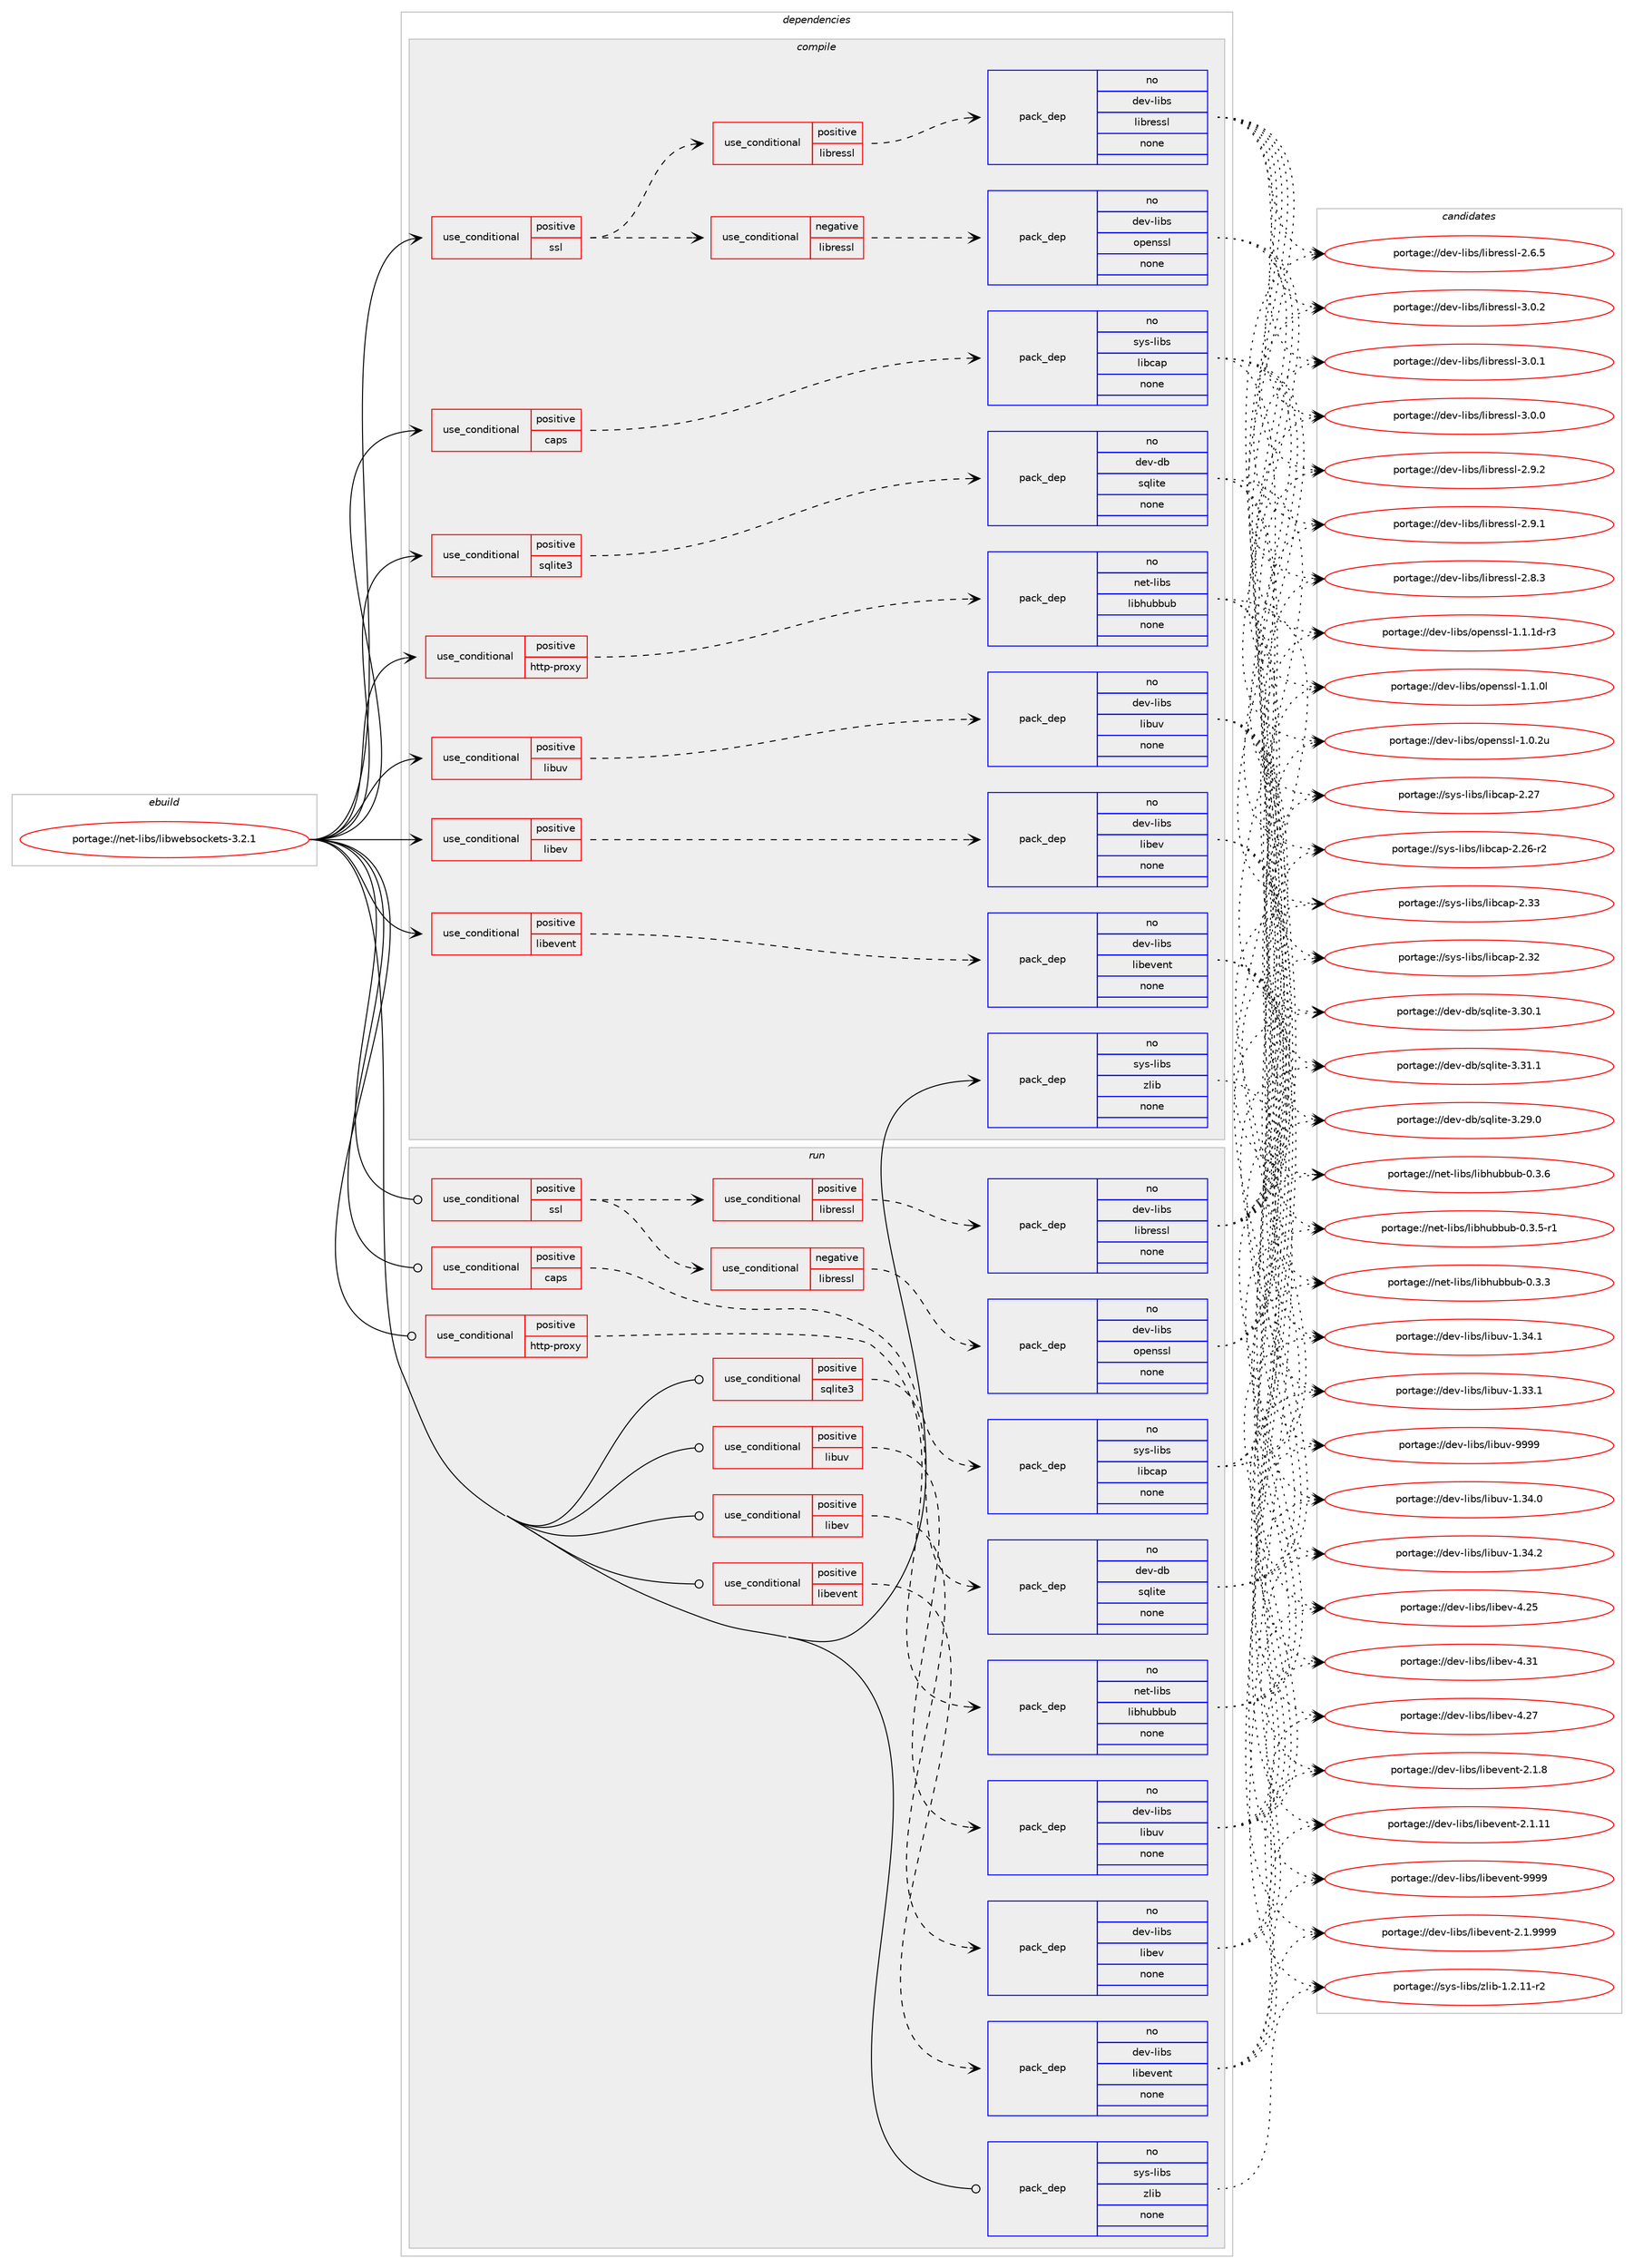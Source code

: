 digraph prolog {

# *************
# Graph options
# *************

newrank=true;
concentrate=true;
compound=true;
graph [rankdir=LR,fontname=Helvetica,fontsize=10,ranksep=1.5];#, ranksep=2.5, nodesep=0.2];
edge  [arrowhead=vee];
node  [fontname=Helvetica,fontsize=10];

# **********
# The ebuild
# **********

subgraph cluster_leftcol {
color=gray;
rank=same;
label=<<i>ebuild</i>>;
id [label="portage://net-libs/libwebsockets-3.2.1", color=red, width=4, href="../net-libs/libwebsockets-3.2.1.svg"];
}

# ****************
# The dependencies
# ****************

subgraph cluster_midcol {
color=gray;
label=<<i>dependencies</i>>;
subgraph cluster_compile {
fillcolor="#eeeeee";
style=filled;
label=<<i>compile</i>>;
subgraph cond11541 {
dependency58153 [label=<<TABLE BORDER="0" CELLBORDER="1" CELLSPACING="0" CELLPADDING="4"><TR><TD ROWSPAN="3" CELLPADDING="10">use_conditional</TD></TR><TR><TD>positive</TD></TR><TR><TD>caps</TD></TR></TABLE>>, shape=none, color=red];
subgraph pack45448 {
dependency58154 [label=<<TABLE BORDER="0" CELLBORDER="1" CELLSPACING="0" CELLPADDING="4" WIDTH="220"><TR><TD ROWSPAN="6" CELLPADDING="30">pack_dep</TD></TR><TR><TD WIDTH="110">no</TD></TR><TR><TD>sys-libs</TD></TR><TR><TD>libcap</TD></TR><TR><TD>none</TD></TR><TR><TD></TD></TR></TABLE>>, shape=none, color=blue];
}
dependency58153:e -> dependency58154:w [weight=20,style="dashed",arrowhead="vee"];
}
id:e -> dependency58153:w [weight=20,style="solid",arrowhead="vee"];
subgraph cond11542 {
dependency58155 [label=<<TABLE BORDER="0" CELLBORDER="1" CELLSPACING="0" CELLPADDING="4"><TR><TD ROWSPAN="3" CELLPADDING="10">use_conditional</TD></TR><TR><TD>positive</TD></TR><TR><TD>http-proxy</TD></TR></TABLE>>, shape=none, color=red];
subgraph pack45449 {
dependency58156 [label=<<TABLE BORDER="0" CELLBORDER="1" CELLSPACING="0" CELLPADDING="4" WIDTH="220"><TR><TD ROWSPAN="6" CELLPADDING="30">pack_dep</TD></TR><TR><TD WIDTH="110">no</TD></TR><TR><TD>net-libs</TD></TR><TR><TD>libhubbub</TD></TR><TR><TD>none</TD></TR><TR><TD></TD></TR></TABLE>>, shape=none, color=blue];
}
dependency58155:e -> dependency58156:w [weight=20,style="dashed",arrowhead="vee"];
}
id:e -> dependency58155:w [weight=20,style="solid",arrowhead="vee"];
subgraph cond11543 {
dependency58157 [label=<<TABLE BORDER="0" CELLBORDER="1" CELLSPACING="0" CELLPADDING="4"><TR><TD ROWSPAN="3" CELLPADDING="10">use_conditional</TD></TR><TR><TD>positive</TD></TR><TR><TD>libev</TD></TR></TABLE>>, shape=none, color=red];
subgraph pack45450 {
dependency58158 [label=<<TABLE BORDER="0" CELLBORDER="1" CELLSPACING="0" CELLPADDING="4" WIDTH="220"><TR><TD ROWSPAN="6" CELLPADDING="30">pack_dep</TD></TR><TR><TD WIDTH="110">no</TD></TR><TR><TD>dev-libs</TD></TR><TR><TD>libev</TD></TR><TR><TD>none</TD></TR><TR><TD></TD></TR></TABLE>>, shape=none, color=blue];
}
dependency58157:e -> dependency58158:w [weight=20,style="dashed",arrowhead="vee"];
}
id:e -> dependency58157:w [weight=20,style="solid",arrowhead="vee"];
subgraph cond11544 {
dependency58159 [label=<<TABLE BORDER="0" CELLBORDER="1" CELLSPACING="0" CELLPADDING="4"><TR><TD ROWSPAN="3" CELLPADDING="10">use_conditional</TD></TR><TR><TD>positive</TD></TR><TR><TD>libevent</TD></TR></TABLE>>, shape=none, color=red];
subgraph pack45451 {
dependency58160 [label=<<TABLE BORDER="0" CELLBORDER="1" CELLSPACING="0" CELLPADDING="4" WIDTH="220"><TR><TD ROWSPAN="6" CELLPADDING="30">pack_dep</TD></TR><TR><TD WIDTH="110">no</TD></TR><TR><TD>dev-libs</TD></TR><TR><TD>libevent</TD></TR><TR><TD>none</TD></TR><TR><TD></TD></TR></TABLE>>, shape=none, color=blue];
}
dependency58159:e -> dependency58160:w [weight=20,style="dashed",arrowhead="vee"];
}
id:e -> dependency58159:w [weight=20,style="solid",arrowhead="vee"];
subgraph cond11545 {
dependency58161 [label=<<TABLE BORDER="0" CELLBORDER="1" CELLSPACING="0" CELLPADDING="4"><TR><TD ROWSPAN="3" CELLPADDING="10">use_conditional</TD></TR><TR><TD>positive</TD></TR><TR><TD>libuv</TD></TR></TABLE>>, shape=none, color=red];
subgraph pack45452 {
dependency58162 [label=<<TABLE BORDER="0" CELLBORDER="1" CELLSPACING="0" CELLPADDING="4" WIDTH="220"><TR><TD ROWSPAN="6" CELLPADDING="30">pack_dep</TD></TR><TR><TD WIDTH="110">no</TD></TR><TR><TD>dev-libs</TD></TR><TR><TD>libuv</TD></TR><TR><TD>none</TD></TR><TR><TD></TD></TR></TABLE>>, shape=none, color=blue];
}
dependency58161:e -> dependency58162:w [weight=20,style="dashed",arrowhead="vee"];
}
id:e -> dependency58161:w [weight=20,style="solid",arrowhead="vee"];
subgraph cond11546 {
dependency58163 [label=<<TABLE BORDER="0" CELLBORDER="1" CELLSPACING="0" CELLPADDING="4"><TR><TD ROWSPAN="3" CELLPADDING="10">use_conditional</TD></TR><TR><TD>positive</TD></TR><TR><TD>sqlite3</TD></TR></TABLE>>, shape=none, color=red];
subgraph pack45453 {
dependency58164 [label=<<TABLE BORDER="0" CELLBORDER="1" CELLSPACING="0" CELLPADDING="4" WIDTH="220"><TR><TD ROWSPAN="6" CELLPADDING="30">pack_dep</TD></TR><TR><TD WIDTH="110">no</TD></TR><TR><TD>dev-db</TD></TR><TR><TD>sqlite</TD></TR><TR><TD>none</TD></TR><TR><TD></TD></TR></TABLE>>, shape=none, color=blue];
}
dependency58163:e -> dependency58164:w [weight=20,style="dashed",arrowhead="vee"];
}
id:e -> dependency58163:w [weight=20,style="solid",arrowhead="vee"];
subgraph cond11547 {
dependency58165 [label=<<TABLE BORDER="0" CELLBORDER="1" CELLSPACING="0" CELLPADDING="4"><TR><TD ROWSPAN="3" CELLPADDING="10">use_conditional</TD></TR><TR><TD>positive</TD></TR><TR><TD>ssl</TD></TR></TABLE>>, shape=none, color=red];
subgraph cond11548 {
dependency58166 [label=<<TABLE BORDER="0" CELLBORDER="1" CELLSPACING="0" CELLPADDING="4"><TR><TD ROWSPAN="3" CELLPADDING="10">use_conditional</TD></TR><TR><TD>negative</TD></TR><TR><TD>libressl</TD></TR></TABLE>>, shape=none, color=red];
subgraph pack45454 {
dependency58167 [label=<<TABLE BORDER="0" CELLBORDER="1" CELLSPACING="0" CELLPADDING="4" WIDTH="220"><TR><TD ROWSPAN="6" CELLPADDING="30">pack_dep</TD></TR><TR><TD WIDTH="110">no</TD></TR><TR><TD>dev-libs</TD></TR><TR><TD>openssl</TD></TR><TR><TD>none</TD></TR><TR><TD></TD></TR></TABLE>>, shape=none, color=blue];
}
dependency58166:e -> dependency58167:w [weight=20,style="dashed",arrowhead="vee"];
}
dependency58165:e -> dependency58166:w [weight=20,style="dashed",arrowhead="vee"];
subgraph cond11549 {
dependency58168 [label=<<TABLE BORDER="0" CELLBORDER="1" CELLSPACING="0" CELLPADDING="4"><TR><TD ROWSPAN="3" CELLPADDING="10">use_conditional</TD></TR><TR><TD>positive</TD></TR><TR><TD>libressl</TD></TR></TABLE>>, shape=none, color=red];
subgraph pack45455 {
dependency58169 [label=<<TABLE BORDER="0" CELLBORDER="1" CELLSPACING="0" CELLPADDING="4" WIDTH="220"><TR><TD ROWSPAN="6" CELLPADDING="30">pack_dep</TD></TR><TR><TD WIDTH="110">no</TD></TR><TR><TD>dev-libs</TD></TR><TR><TD>libressl</TD></TR><TR><TD>none</TD></TR><TR><TD></TD></TR></TABLE>>, shape=none, color=blue];
}
dependency58168:e -> dependency58169:w [weight=20,style="dashed",arrowhead="vee"];
}
dependency58165:e -> dependency58168:w [weight=20,style="dashed",arrowhead="vee"];
}
id:e -> dependency58165:w [weight=20,style="solid",arrowhead="vee"];
subgraph pack45456 {
dependency58170 [label=<<TABLE BORDER="0" CELLBORDER="1" CELLSPACING="0" CELLPADDING="4" WIDTH="220"><TR><TD ROWSPAN="6" CELLPADDING="30">pack_dep</TD></TR><TR><TD WIDTH="110">no</TD></TR><TR><TD>sys-libs</TD></TR><TR><TD>zlib</TD></TR><TR><TD>none</TD></TR><TR><TD></TD></TR></TABLE>>, shape=none, color=blue];
}
id:e -> dependency58170:w [weight=20,style="solid",arrowhead="vee"];
}
subgraph cluster_compileandrun {
fillcolor="#eeeeee";
style=filled;
label=<<i>compile and run</i>>;
}
subgraph cluster_run {
fillcolor="#eeeeee";
style=filled;
label=<<i>run</i>>;
subgraph cond11550 {
dependency58171 [label=<<TABLE BORDER="0" CELLBORDER="1" CELLSPACING="0" CELLPADDING="4"><TR><TD ROWSPAN="3" CELLPADDING="10">use_conditional</TD></TR><TR><TD>positive</TD></TR><TR><TD>caps</TD></TR></TABLE>>, shape=none, color=red];
subgraph pack45457 {
dependency58172 [label=<<TABLE BORDER="0" CELLBORDER="1" CELLSPACING="0" CELLPADDING="4" WIDTH="220"><TR><TD ROWSPAN="6" CELLPADDING="30">pack_dep</TD></TR><TR><TD WIDTH="110">no</TD></TR><TR><TD>sys-libs</TD></TR><TR><TD>libcap</TD></TR><TR><TD>none</TD></TR><TR><TD></TD></TR></TABLE>>, shape=none, color=blue];
}
dependency58171:e -> dependency58172:w [weight=20,style="dashed",arrowhead="vee"];
}
id:e -> dependency58171:w [weight=20,style="solid",arrowhead="odot"];
subgraph cond11551 {
dependency58173 [label=<<TABLE BORDER="0" CELLBORDER="1" CELLSPACING="0" CELLPADDING="4"><TR><TD ROWSPAN="3" CELLPADDING="10">use_conditional</TD></TR><TR><TD>positive</TD></TR><TR><TD>http-proxy</TD></TR></TABLE>>, shape=none, color=red];
subgraph pack45458 {
dependency58174 [label=<<TABLE BORDER="0" CELLBORDER="1" CELLSPACING="0" CELLPADDING="4" WIDTH="220"><TR><TD ROWSPAN="6" CELLPADDING="30">pack_dep</TD></TR><TR><TD WIDTH="110">no</TD></TR><TR><TD>net-libs</TD></TR><TR><TD>libhubbub</TD></TR><TR><TD>none</TD></TR><TR><TD></TD></TR></TABLE>>, shape=none, color=blue];
}
dependency58173:e -> dependency58174:w [weight=20,style="dashed",arrowhead="vee"];
}
id:e -> dependency58173:w [weight=20,style="solid",arrowhead="odot"];
subgraph cond11552 {
dependency58175 [label=<<TABLE BORDER="0" CELLBORDER="1" CELLSPACING="0" CELLPADDING="4"><TR><TD ROWSPAN="3" CELLPADDING="10">use_conditional</TD></TR><TR><TD>positive</TD></TR><TR><TD>libev</TD></TR></TABLE>>, shape=none, color=red];
subgraph pack45459 {
dependency58176 [label=<<TABLE BORDER="0" CELLBORDER="1" CELLSPACING="0" CELLPADDING="4" WIDTH="220"><TR><TD ROWSPAN="6" CELLPADDING="30">pack_dep</TD></TR><TR><TD WIDTH="110">no</TD></TR><TR><TD>dev-libs</TD></TR><TR><TD>libev</TD></TR><TR><TD>none</TD></TR><TR><TD></TD></TR></TABLE>>, shape=none, color=blue];
}
dependency58175:e -> dependency58176:w [weight=20,style="dashed",arrowhead="vee"];
}
id:e -> dependency58175:w [weight=20,style="solid",arrowhead="odot"];
subgraph cond11553 {
dependency58177 [label=<<TABLE BORDER="0" CELLBORDER="1" CELLSPACING="0" CELLPADDING="4"><TR><TD ROWSPAN="3" CELLPADDING="10">use_conditional</TD></TR><TR><TD>positive</TD></TR><TR><TD>libevent</TD></TR></TABLE>>, shape=none, color=red];
subgraph pack45460 {
dependency58178 [label=<<TABLE BORDER="0" CELLBORDER="1" CELLSPACING="0" CELLPADDING="4" WIDTH="220"><TR><TD ROWSPAN="6" CELLPADDING="30">pack_dep</TD></TR><TR><TD WIDTH="110">no</TD></TR><TR><TD>dev-libs</TD></TR><TR><TD>libevent</TD></TR><TR><TD>none</TD></TR><TR><TD></TD></TR></TABLE>>, shape=none, color=blue];
}
dependency58177:e -> dependency58178:w [weight=20,style="dashed",arrowhead="vee"];
}
id:e -> dependency58177:w [weight=20,style="solid",arrowhead="odot"];
subgraph cond11554 {
dependency58179 [label=<<TABLE BORDER="0" CELLBORDER="1" CELLSPACING="0" CELLPADDING="4"><TR><TD ROWSPAN="3" CELLPADDING="10">use_conditional</TD></TR><TR><TD>positive</TD></TR><TR><TD>libuv</TD></TR></TABLE>>, shape=none, color=red];
subgraph pack45461 {
dependency58180 [label=<<TABLE BORDER="0" CELLBORDER="1" CELLSPACING="0" CELLPADDING="4" WIDTH="220"><TR><TD ROWSPAN="6" CELLPADDING="30">pack_dep</TD></TR><TR><TD WIDTH="110">no</TD></TR><TR><TD>dev-libs</TD></TR><TR><TD>libuv</TD></TR><TR><TD>none</TD></TR><TR><TD></TD></TR></TABLE>>, shape=none, color=blue];
}
dependency58179:e -> dependency58180:w [weight=20,style="dashed",arrowhead="vee"];
}
id:e -> dependency58179:w [weight=20,style="solid",arrowhead="odot"];
subgraph cond11555 {
dependency58181 [label=<<TABLE BORDER="0" CELLBORDER="1" CELLSPACING="0" CELLPADDING="4"><TR><TD ROWSPAN="3" CELLPADDING="10">use_conditional</TD></TR><TR><TD>positive</TD></TR><TR><TD>sqlite3</TD></TR></TABLE>>, shape=none, color=red];
subgraph pack45462 {
dependency58182 [label=<<TABLE BORDER="0" CELLBORDER="1" CELLSPACING="0" CELLPADDING="4" WIDTH="220"><TR><TD ROWSPAN="6" CELLPADDING="30">pack_dep</TD></TR><TR><TD WIDTH="110">no</TD></TR><TR><TD>dev-db</TD></TR><TR><TD>sqlite</TD></TR><TR><TD>none</TD></TR><TR><TD></TD></TR></TABLE>>, shape=none, color=blue];
}
dependency58181:e -> dependency58182:w [weight=20,style="dashed",arrowhead="vee"];
}
id:e -> dependency58181:w [weight=20,style="solid",arrowhead="odot"];
subgraph cond11556 {
dependency58183 [label=<<TABLE BORDER="0" CELLBORDER="1" CELLSPACING="0" CELLPADDING="4"><TR><TD ROWSPAN="3" CELLPADDING="10">use_conditional</TD></TR><TR><TD>positive</TD></TR><TR><TD>ssl</TD></TR></TABLE>>, shape=none, color=red];
subgraph cond11557 {
dependency58184 [label=<<TABLE BORDER="0" CELLBORDER="1" CELLSPACING="0" CELLPADDING="4"><TR><TD ROWSPAN="3" CELLPADDING="10">use_conditional</TD></TR><TR><TD>negative</TD></TR><TR><TD>libressl</TD></TR></TABLE>>, shape=none, color=red];
subgraph pack45463 {
dependency58185 [label=<<TABLE BORDER="0" CELLBORDER="1" CELLSPACING="0" CELLPADDING="4" WIDTH="220"><TR><TD ROWSPAN="6" CELLPADDING="30">pack_dep</TD></TR><TR><TD WIDTH="110">no</TD></TR><TR><TD>dev-libs</TD></TR><TR><TD>openssl</TD></TR><TR><TD>none</TD></TR><TR><TD></TD></TR></TABLE>>, shape=none, color=blue];
}
dependency58184:e -> dependency58185:w [weight=20,style="dashed",arrowhead="vee"];
}
dependency58183:e -> dependency58184:w [weight=20,style="dashed",arrowhead="vee"];
subgraph cond11558 {
dependency58186 [label=<<TABLE BORDER="0" CELLBORDER="1" CELLSPACING="0" CELLPADDING="4"><TR><TD ROWSPAN="3" CELLPADDING="10">use_conditional</TD></TR><TR><TD>positive</TD></TR><TR><TD>libressl</TD></TR></TABLE>>, shape=none, color=red];
subgraph pack45464 {
dependency58187 [label=<<TABLE BORDER="0" CELLBORDER="1" CELLSPACING="0" CELLPADDING="4" WIDTH="220"><TR><TD ROWSPAN="6" CELLPADDING="30">pack_dep</TD></TR><TR><TD WIDTH="110">no</TD></TR><TR><TD>dev-libs</TD></TR><TR><TD>libressl</TD></TR><TR><TD>none</TD></TR><TR><TD></TD></TR></TABLE>>, shape=none, color=blue];
}
dependency58186:e -> dependency58187:w [weight=20,style="dashed",arrowhead="vee"];
}
dependency58183:e -> dependency58186:w [weight=20,style="dashed",arrowhead="vee"];
}
id:e -> dependency58183:w [weight=20,style="solid",arrowhead="odot"];
subgraph pack45465 {
dependency58188 [label=<<TABLE BORDER="0" CELLBORDER="1" CELLSPACING="0" CELLPADDING="4" WIDTH="220"><TR><TD ROWSPAN="6" CELLPADDING="30">pack_dep</TD></TR><TR><TD WIDTH="110">no</TD></TR><TR><TD>sys-libs</TD></TR><TR><TD>zlib</TD></TR><TR><TD>none</TD></TR><TR><TD></TD></TR></TABLE>>, shape=none, color=blue];
}
id:e -> dependency58188:w [weight=20,style="solid",arrowhead="odot"];
}
}

# **************
# The candidates
# **************

subgraph cluster_choices {
rank=same;
color=gray;
label=<<i>candidates</i>>;

subgraph choice45448 {
color=black;
nodesep=1;
choice1151211154510810598115471081059899971124550465151 [label="portage://sys-libs/libcap-2.33", color=red, width=4,href="../sys-libs/libcap-2.33.svg"];
choice1151211154510810598115471081059899971124550465150 [label="portage://sys-libs/libcap-2.32", color=red, width=4,href="../sys-libs/libcap-2.32.svg"];
choice1151211154510810598115471081059899971124550465055 [label="portage://sys-libs/libcap-2.27", color=red, width=4,href="../sys-libs/libcap-2.27.svg"];
choice11512111545108105981154710810598999711245504650544511450 [label="portage://sys-libs/libcap-2.26-r2", color=red, width=4,href="../sys-libs/libcap-2.26-r2.svg"];
dependency58154:e -> choice1151211154510810598115471081059899971124550465151:w [style=dotted,weight="100"];
dependency58154:e -> choice1151211154510810598115471081059899971124550465150:w [style=dotted,weight="100"];
dependency58154:e -> choice1151211154510810598115471081059899971124550465055:w [style=dotted,weight="100"];
dependency58154:e -> choice11512111545108105981154710810598999711245504650544511450:w [style=dotted,weight="100"];
}
subgraph choice45449 {
color=black;
nodesep=1;
choice11010111645108105981154710810598104117989811798454846514654 [label="portage://net-libs/libhubbub-0.3.6", color=red, width=4,href="../net-libs/libhubbub-0.3.6.svg"];
choice110101116451081059811547108105981041179898117984548465146534511449 [label="portage://net-libs/libhubbub-0.3.5-r1", color=red, width=4,href="../net-libs/libhubbub-0.3.5-r1.svg"];
choice11010111645108105981154710810598104117989811798454846514651 [label="portage://net-libs/libhubbub-0.3.3", color=red, width=4,href="../net-libs/libhubbub-0.3.3.svg"];
dependency58156:e -> choice11010111645108105981154710810598104117989811798454846514654:w [style=dotted,weight="100"];
dependency58156:e -> choice110101116451081059811547108105981041179898117984548465146534511449:w [style=dotted,weight="100"];
dependency58156:e -> choice11010111645108105981154710810598104117989811798454846514651:w [style=dotted,weight="100"];
}
subgraph choice45450 {
color=black;
nodesep=1;
choice100101118451081059811547108105981011184552465149 [label="portage://dev-libs/libev-4.31", color=red, width=4,href="../dev-libs/libev-4.31.svg"];
choice100101118451081059811547108105981011184552465055 [label="portage://dev-libs/libev-4.27", color=red, width=4,href="../dev-libs/libev-4.27.svg"];
choice100101118451081059811547108105981011184552465053 [label="portage://dev-libs/libev-4.25", color=red, width=4,href="../dev-libs/libev-4.25.svg"];
dependency58158:e -> choice100101118451081059811547108105981011184552465149:w [style=dotted,weight="100"];
dependency58158:e -> choice100101118451081059811547108105981011184552465055:w [style=dotted,weight="100"];
dependency58158:e -> choice100101118451081059811547108105981011184552465053:w [style=dotted,weight="100"];
}
subgraph choice45451 {
color=black;
nodesep=1;
choice100101118451081059811547108105981011181011101164557575757 [label="portage://dev-libs/libevent-9999", color=red, width=4,href="../dev-libs/libevent-9999.svg"];
choice10010111845108105981154710810598101118101110116455046494657575757 [label="portage://dev-libs/libevent-2.1.9999", color=red, width=4,href="../dev-libs/libevent-2.1.9999.svg"];
choice10010111845108105981154710810598101118101110116455046494656 [label="portage://dev-libs/libevent-2.1.8", color=red, width=4,href="../dev-libs/libevent-2.1.8.svg"];
choice1001011184510810598115471081059810111810111011645504649464949 [label="portage://dev-libs/libevent-2.1.11", color=red, width=4,href="../dev-libs/libevent-2.1.11.svg"];
dependency58160:e -> choice100101118451081059811547108105981011181011101164557575757:w [style=dotted,weight="100"];
dependency58160:e -> choice10010111845108105981154710810598101118101110116455046494657575757:w [style=dotted,weight="100"];
dependency58160:e -> choice10010111845108105981154710810598101118101110116455046494656:w [style=dotted,weight="100"];
dependency58160:e -> choice1001011184510810598115471081059810111810111011645504649464949:w [style=dotted,weight="100"];
}
subgraph choice45452 {
color=black;
nodesep=1;
choice100101118451081059811547108105981171184557575757 [label="portage://dev-libs/libuv-9999", color=red, width=4,href="../dev-libs/libuv-9999.svg"];
choice1001011184510810598115471081059811711845494651524650 [label="portage://dev-libs/libuv-1.34.2", color=red, width=4,href="../dev-libs/libuv-1.34.2.svg"];
choice1001011184510810598115471081059811711845494651524649 [label="portage://dev-libs/libuv-1.34.1", color=red, width=4,href="../dev-libs/libuv-1.34.1.svg"];
choice1001011184510810598115471081059811711845494651524648 [label="portage://dev-libs/libuv-1.34.0", color=red, width=4,href="../dev-libs/libuv-1.34.0.svg"];
choice1001011184510810598115471081059811711845494651514649 [label="portage://dev-libs/libuv-1.33.1", color=red, width=4,href="../dev-libs/libuv-1.33.1.svg"];
dependency58162:e -> choice100101118451081059811547108105981171184557575757:w [style=dotted,weight="100"];
dependency58162:e -> choice1001011184510810598115471081059811711845494651524650:w [style=dotted,weight="100"];
dependency58162:e -> choice1001011184510810598115471081059811711845494651524649:w [style=dotted,weight="100"];
dependency58162:e -> choice1001011184510810598115471081059811711845494651524648:w [style=dotted,weight="100"];
dependency58162:e -> choice1001011184510810598115471081059811711845494651514649:w [style=dotted,weight="100"];
}
subgraph choice45453 {
color=black;
nodesep=1;
choice10010111845100984711511310810511610145514651494649 [label="portage://dev-db/sqlite-3.31.1", color=red, width=4,href="../dev-db/sqlite-3.31.1.svg"];
choice10010111845100984711511310810511610145514651484649 [label="portage://dev-db/sqlite-3.30.1", color=red, width=4,href="../dev-db/sqlite-3.30.1.svg"];
choice10010111845100984711511310810511610145514650574648 [label="portage://dev-db/sqlite-3.29.0", color=red, width=4,href="../dev-db/sqlite-3.29.0.svg"];
dependency58164:e -> choice10010111845100984711511310810511610145514651494649:w [style=dotted,weight="100"];
dependency58164:e -> choice10010111845100984711511310810511610145514651484649:w [style=dotted,weight="100"];
dependency58164:e -> choice10010111845100984711511310810511610145514650574648:w [style=dotted,weight="100"];
}
subgraph choice45454 {
color=black;
nodesep=1;
choice1001011184510810598115471111121011101151151084549464946491004511451 [label="portage://dev-libs/openssl-1.1.1d-r3", color=red, width=4,href="../dev-libs/openssl-1.1.1d-r3.svg"];
choice100101118451081059811547111112101110115115108454946494648108 [label="portage://dev-libs/openssl-1.1.0l", color=red, width=4,href="../dev-libs/openssl-1.1.0l.svg"];
choice100101118451081059811547111112101110115115108454946484650117 [label="portage://dev-libs/openssl-1.0.2u", color=red, width=4,href="../dev-libs/openssl-1.0.2u.svg"];
dependency58167:e -> choice1001011184510810598115471111121011101151151084549464946491004511451:w [style=dotted,weight="100"];
dependency58167:e -> choice100101118451081059811547111112101110115115108454946494648108:w [style=dotted,weight="100"];
dependency58167:e -> choice100101118451081059811547111112101110115115108454946484650117:w [style=dotted,weight="100"];
}
subgraph choice45455 {
color=black;
nodesep=1;
choice10010111845108105981154710810598114101115115108455146484650 [label="portage://dev-libs/libressl-3.0.2", color=red, width=4,href="../dev-libs/libressl-3.0.2.svg"];
choice10010111845108105981154710810598114101115115108455146484649 [label="portage://dev-libs/libressl-3.0.1", color=red, width=4,href="../dev-libs/libressl-3.0.1.svg"];
choice10010111845108105981154710810598114101115115108455146484648 [label="portage://dev-libs/libressl-3.0.0", color=red, width=4,href="../dev-libs/libressl-3.0.0.svg"];
choice10010111845108105981154710810598114101115115108455046574650 [label="portage://dev-libs/libressl-2.9.2", color=red, width=4,href="../dev-libs/libressl-2.9.2.svg"];
choice10010111845108105981154710810598114101115115108455046574649 [label="portage://dev-libs/libressl-2.9.1", color=red, width=4,href="../dev-libs/libressl-2.9.1.svg"];
choice10010111845108105981154710810598114101115115108455046564651 [label="portage://dev-libs/libressl-2.8.3", color=red, width=4,href="../dev-libs/libressl-2.8.3.svg"];
choice10010111845108105981154710810598114101115115108455046544653 [label="portage://dev-libs/libressl-2.6.5", color=red, width=4,href="../dev-libs/libressl-2.6.5.svg"];
dependency58169:e -> choice10010111845108105981154710810598114101115115108455146484650:w [style=dotted,weight="100"];
dependency58169:e -> choice10010111845108105981154710810598114101115115108455146484649:w [style=dotted,weight="100"];
dependency58169:e -> choice10010111845108105981154710810598114101115115108455146484648:w [style=dotted,weight="100"];
dependency58169:e -> choice10010111845108105981154710810598114101115115108455046574650:w [style=dotted,weight="100"];
dependency58169:e -> choice10010111845108105981154710810598114101115115108455046574649:w [style=dotted,weight="100"];
dependency58169:e -> choice10010111845108105981154710810598114101115115108455046564651:w [style=dotted,weight="100"];
dependency58169:e -> choice10010111845108105981154710810598114101115115108455046544653:w [style=dotted,weight="100"];
}
subgraph choice45456 {
color=black;
nodesep=1;
choice11512111545108105981154712210810598454946504649494511450 [label="portage://sys-libs/zlib-1.2.11-r2", color=red, width=4,href="../sys-libs/zlib-1.2.11-r2.svg"];
dependency58170:e -> choice11512111545108105981154712210810598454946504649494511450:w [style=dotted,weight="100"];
}
subgraph choice45457 {
color=black;
nodesep=1;
choice1151211154510810598115471081059899971124550465151 [label="portage://sys-libs/libcap-2.33", color=red, width=4,href="../sys-libs/libcap-2.33.svg"];
choice1151211154510810598115471081059899971124550465150 [label="portage://sys-libs/libcap-2.32", color=red, width=4,href="../sys-libs/libcap-2.32.svg"];
choice1151211154510810598115471081059899971124550465055 [label="portage://sys-libs/libcap-2.27", color=red, width=4,href="../sys-libs/libcap-2.27.svg"];
choice11512111545108105981154710810598999711245504650544511450 [label="portage://sys-libs/libcap-2.26-r2", color=red, width=4,href="../sys-libs/libcap-2.26-r2.svg"];
dependency58172:e -> choice1151211154510810598115471081059899971124550465151:w [style=dotted,weight="100"];
dependency58172:e -> choice1151211154510810598115471081059899971124550465150:w [style=dotted,weight="100"];
dependency58172:e -> choice1151211154510810598115471081059899971124550465055:w [style=dotted,weight="100"];
dependency58172:e -> choice11512111545108105981154710810598999711245504650544511450:w [style=dotted,weight="100"];
}
subgraph choice45458 {
color=black;
nodesep=1;
choice11010111645108105981154710810598104117989811798454846514654 [label="portage://net-libs/libhubbub-0.3.6", color=red, width=4,href="../net-libs/libhubbub-0.3.6.svg"];
choice110101116451081059811547108105981041179898117984548465146534511449 [label="portage://net-libs/libhubbub-0.3.5-r1", color=red, width=4,href="../net-libs/libhubbub-0.3.5-r1.svg"];
choice11010111645108105981154710810598104117989811798454846514651 [label="portage://net-libs/libhubbub-0.3.3", color=red, width=4,href="../net-libs/libhubbub-0.3.3.svg"];
dependency58174:e -> choice11010111645108105981154710810598104117989811798454846514654:w [style=dotted,weight="100"];
dependency58174:e -> choice110101116451081059811547108105981041179898117984548465146534511449:w [style=dotted,weight="100"];
dependency58174:e -> choice11010111645108105981154710810598104117989811798454846514651:w [style=dotted,weight="100"];
}
subgraph choice45459 {
color=black;
nodesep=1;
choice100101118451081059811547108105981011184552465149 [label="portage://dev-libs/libev-4.31", color=red, width=4,href="../dev-libs/libev-4.31.svg"];
choice100101118451081059811547108105981011184552465055 [label="portage://dev-libs/libev-4.27", color=red, width=4,href="../dev-libs/libev-4.27.svg"];
choice100101118451081059811547108105981011184552465053 [label="portage://dev-libs/libev-4.25", color=red, width=4,href="../dev-libs/libev-4.25.svg"];
dependency58176:e -> choice100101118451081059811547108105981011184552465149:w [style=dotted,weight="100"];
dependency58176:e -> choice100101118451081059811547108105981011184552465055:w [style=dotted,weight="100"];
dependency58176:e -> choice100101118451081059811547108105981011184552465053:w [style=dotted,weight="100"];
}
subgraph choice45460 {
color=black;
nodesep=1;
choice100101118451081059811547108105981011181011101164557575757 [label="portage://dev-libs/libevent-9999", color=red, width=4,href="../dev-libs/libevent-9999.svg"];
choice10010111845108105981154710810598101118101110116455046494657575757 [label="portage://dev-libs/libevent-2.1.9999", color=red, width=4,href="../dev-libs/libevent-2.1.9999.svg"];
choice10010111845108105981154710810598101118101110116455046494656 [label="portage://dev-libs/libevent-2.1.8", color=red, width=4,href="../dev-libs/libevent-2.1.8.svg"];
choice1001011184510810598115471081059810111810111011645504649464949 [label="portage://dev-libs/libevent-2.1.11", color=red, width=4,href="../dev-libs/libevent-2.1.11.svg"];
dependency58178:e -> choice100101118451081059811547108105981011181011101164557575757:w [style=dotted,weight="100"];
dependency58178:e -> choice10010111845108105981154710810598101118101110116455046494657575757:w [style=dotted,weight="100"];
dependency58178:e -> choice10010111845108105981154710810598101118101110116455046494656:w [style=dotted,weight="100"];
dependency58178:e -> choice1001011184510810598115471081059810111810111011645504649464949:w [style=dotted,weight="100"];
}
subgraph choice45461 {
color=black;
nodesep=1;
choice100101118451081059811547108105981171184557575757 [label="portage://dev-libs/libuv-9999", color=red, width=4,href="../dev-libs/libuv-9999.svg"];
choice1001011184510810598115471081059811711845494651524650 [label="portage://dev-libs/libuv-1.34.2", color=red, width=4,href="../dev-libs/libuv-1.34.2.svg"];
choice1001011184510810598115471081059811711845494651524649 [label="portage://dev-libs/libuv-1.34.1", color=red, width=4,href="../dev-libs/libuv-1.34.1.svg"];
choice1001011184510810598115471081059811711845494651524648 [label="portage://dev-libs/libuv-1.34.0", color=red, width=4,href="../dev-libs/libuv-1.34.0.svg"];
choice1001011184510810598115471081059811711845494651514649 [label="portage://dev-libs/libuv-1.33.1", color=red, width=4,href="../dev-libs/libuv-1.33.1.svg"];
dependency58180:e -> choice100101118451081059811547108105981171184557575757:w [style=dotted,weight="100"];
dependency58180:e -> choice1001011184510810598115471081059811711845494651524650:w [style=dotted,weight="100"];
dependency58180:e -> choice1001011184510810598115471081059811711845494651524649:w [style=dotted,weight="100"];
dependency58180:e -> choice1001011184510810598115471081059811711845494651524648:w [style=dotted,weight="100"];
dependency58180:e -> choice1001011184510810598115471081059811711845494651514649:w [style=dotted,weight="100"];
}
subgraph choice45462 {
color=black;
nodesep=1;
choice10010111845100984711511310810511610145514651494649 [label="portage://dev-db/sqlite-3.31.1", color=red, width=4,href="../dev-db/sqlite-3.31.1.svg"];
choice10010111845100984711511310810511610145514651484649 [label="portage://dev-db/sqlite-3.30.1", color=red, width=4,href="../dev-db/sqlite-3.30.1.svg"];
choice10010111845100984711511310810511610145514650574648 [label="portage://dev-db/sqlite-3.29.0", color=red, width=4,href="../dev-db/sqlite-3.29.0.svg"];
dependency58182:e -> choice10010111845100984711511310810511610145514651494649:w [style=dotted,weight="100"];
dependency58182:e -> choice10010111845100984711511310810511610145514651484649:w [style=dotted,weight="100"];
dependency58182:e -> choice10010111845100984711511310810511610145514650574648:w [style=dotted,weight="100"];
}
subgraph choice45463 {
color=black;
nodesep=1;
choice1001011184510810598115471111121011101151151084549464946491004511451 [label="portage://dev-libs/openssl-1.1.1d-r3", color=red, width=4,href="../dev-libs/openssl-1.1.1d-r3.svg"];
choice100101118451081059811547111112101110115115108454946494648108 [label="portage://dev-libs/openssl-1.1.0l", color=red, width=4,href="../dev-libs/openssl-1.1.0l.svg"];
choice100101118451081059811547111112101110115115108454946484650117 [label="portage://dev-libs/openssl-1.0.2u", color=red, width=4,href="../dev-libs/openssl-1.0.2u.svg"];
dependency58185:e -> choice1001011184510810598115471111121011101151151084549464946491004511451:w [style=dotted,weight="100"];
dependency58185:e -> choice100101118451081059811547111112101110115115108454946494648108:w [style=dotted,weight="100"];
dependency58185:e -> choice100101118451081059811547111112101110115115108454946484650117:w [style=dotted,weight="100"];
}
subgraph choice45464 {
color=black;
nodesep=1;
choice10010111845108105981154710810598114101115115108455146484650 [label="portage://dev-libs/libressl-3.0.2", color=red, width=4,href="../dev-libs/libressl-3.0.2.svg"];
choice10010111845108105981154710810598114101115115108455146484649 [label="portage://dev-libs/libressl-3.0.1", color=red, width=4,href="../dev-libs/libressl-3.0.1.svg"];
choice10010111845108105981154710810598114101115115108455146484648 [label="portage://dev-libs/libressl-3.0.0", color=red, width=4,href="../dev-libs/libressl-3.0.0.svg"];
choice10010111845108105981154710810598114101115115108455046574650 [label="portage://dev-libs/libressl-2.9.2", color=red, width=4,href="../dev-libs/libressl-2.9.2.svg"];
choice10010111845108105981154710810598114101115115108455046574649 [label="portage://dev-libs/libressl-2.9.1", color=red, width=4,href="../dev-libs/libressl-2.9.1.svg"];
choice10010111845108105981154710810598114101115115108455046564651 [label="portage://dev-libs/libressl-2.8.3", color=red, width=4,href="../dev-libs/libressl-2.8.3.svg"];
choice10010111845108105981154710810598114101115115108455046544653 [label="portage://dev-libs/libressl-2.6.5", color=red, width=4,href="../dev-libs/libressl-2.6.5.svg"];
dependency58187:e -> choice10010111845108105981154710810598114101115115108455146484650:w [style=dotted,weight="100"];
dependency58187:e -> choice10010111845108105981154710810598114101115115108455146484649:w [style=dotted,weight="100"];
dependency58187:e -> choice10010111845108105981154710810598114101115115108455146484648:w [style=dotted,weight="100"];
dependency58187:e -> choice10010111845108105981154710810598114101115115108455046574650:w [style=dotted,weight="100"];
dependency58187:e -> choice10010111845108105981154710810598114101115115108455046574649:w [style=dotted,weight="100"];
dependency58187:e -> choice10010111845108105981154710810598114101115115108455046564651:w [style=dotted,weight="100"];
dependency58187:e -> choice10010111845108105981154710810598114101115115108455046544653:w [style=dotted,weight="100"];
}
subgraph choice45465 {
color=black;
nodesep=1;
choice11512111545108105981154712210810598454946504649494511450 [label="portage://sys-libs/zlib-1.2.11-r2", color=red, width=4,href="../sys-libs/zlib-1.2.11-r2.svg"];
dependency58188:e -> choice11512111545108105981154712210810598454946504649494511450:w [style=dotted,weight="100"];
}
}

}
